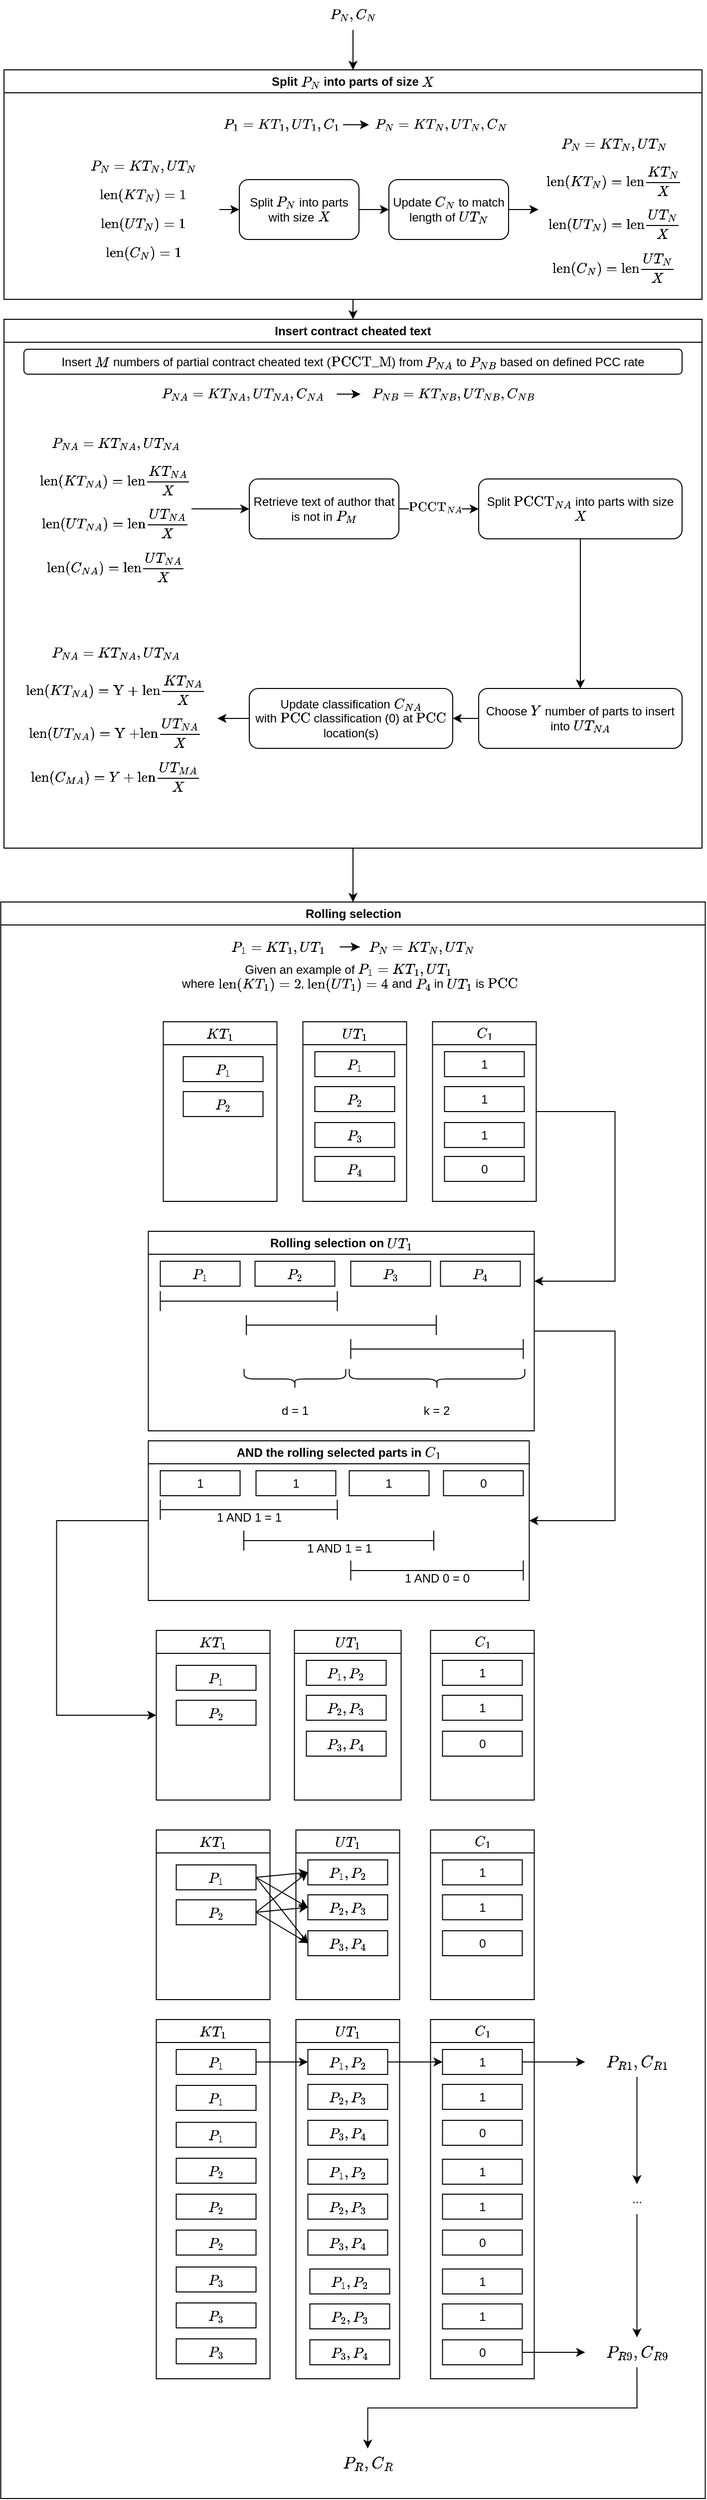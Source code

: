 <mxfile version="24.2.1" type="github">
  <diagram id="C5RBs43oDa-KdzZeNtuy" name="Page-1">
    <mxGraphModel dx="1434" dy="782" grid="1" gridSize="10" guides="1" tooltips="1" connect="1" arrows="1" fold="1" page="1" pageScale="1" pageWidth="827" pageHeight="1169" math="1" shadow="0">
      <root>
        <mxCell id="WIyWlLk6GJQsqaUBKTNV-0" />
        <mxCell id="WIyWlLk6GJQsqaUBKTNV-1" parent="WIyWlLk6GJQsqaUBKTNV-0" />
        <mxCell id="6mV9TBzsEhCEu78aH1kM-79" style="edgeStyle=orthogonalEdgeStyle;rounded=0;orthogonalLoop=1;jettySize=auto;html=1;exitX=0.5;exitY=1;exitDx=0;exitDy=0;entryX=0.5;entryY=0;entryDx=0;entryDy=0;" edge="1" parent="WIyWlLk6GJQsqaUBKTNV-1" source="6mV9TBzsEhCEu78aH1kM-0" target="6mV9TBzsEhCEu78aH1kM-36">
          <mxGeometry relative="1" as="geometry" />
        </mxCell>
        <mxCell id="6mV9TBzsEhCEu78aH1kM-0" value="Split `P_N` into parts of size `X`" style="swimlane;whiteSpace=wrap;html=1;" vertex="1" parent="WIyWlLk6GJQsqaUBKTNV-1">
          <mxGeometry x="64" y="120" width="700" height="230" as="geometry">
            <mxRectangle x="64" y="120" width="130" height="30" as="alternateBounds" />
          </mxGeometry>
        </mxCell>
        <mxCell id="6mV9TBzsEhCEu78aH1kM-71" style="edgeStyle=orthogonalEdgeStyle;rounded=0;orthogonalLoop=1;jettySize=auto;html=1;entryX=0;entryY=0.5;entryDx=0;entryDy=0;" edge="1" parent="6mV9TBzsEhCEu78aH1kM-0" source="6mV9TBzsEhCEu78aH1kM-8" target="6mV9TBzsEhCEu78aH1kM-69">
          <mxGeometry relative="1" as="geometry" />
        </mxCell>
        <mxCell id="6mV9TBzsEhCEu78aH1kM-8" value="&lt;div&gt;Split `P_N` into parts&lt;/div&gt;&lt;div&gt;with size `X`&lt;br&gt;&lt;/div&gt;" style="rounded=1;whiteSpace=wrap;html=1;" vertex="1" parent="6mV9TBzsEhCEu78aH1kM-0">
          <mxGeometry x="236" y="110" width="120" height="60" as="geometry" />
        </mxCell>
        <mxCell id="6mV9TBzsEhCEu78aH1kM-10" value="&lt;div&gt;`P_N = KT_N, UT_N`&lt;/div&gt;&lt;div&gt;&lt;br&gt;&lt;/div&gt;&lt;div&gt;`&quot;len&quot;(KT_N) = &quot;len&quot;(KT_N)/X`&lt;/div&gt;&lt;div&gt;&lt;br&gt;&lt;/div&gt;&lt;div&gt;`&quot;len&quot;(UT_N) = &quot;len&quot;(UT_N)/X`&lt;/div&gt;&lt;div&gt;&lt;br&gt;&lt;/div&gt;&lt;div&gt;`&quot;len&quot;(C_N) = &quot;len&quot;(UT_N)/X`&lt;/div&gt;" style="text;html=1;align=center;verticalAlign=middle;whiteSpace=wrap;rounded=0;" vertex="1" parent="6mV9TBzsEhCEu78aH1kM-0">
          <mxGeometry x="536" y="57.5" width="152" height="165" as="geometry" />
        </mxCell>
        <mxCell id="6mV9TBzsEhCEu78aH1kM-18" style="edgeStyle=orthogonalEdgeStyle;rounded=0;orthogonalLoop=1;jettySize=auto;html=1;entryX=0;entryY=0.5;entryDx=0;entryDy=0;" edge="1" parent="6mV9TBzsEhCEu78aH1kM-0" source="6mV9TBzsEhCEu78aH1kM-14" target="6mV9TBzsEhCEu78aH1kM-8">
          <mxGeometry relative="1" as="geometry" />
        </mxCell>
        <mxCell id="6mV9TBzsEhCEu78aH1kM-14" value="&lt;div&gt;`P_N = KT_N, UT_N`&lt;/div&gt;&lt;div&gt;&lt;br&gt;&lt;/div&gt;&lt;div&gt;`&quot;len&quot;(KT_N) = 1`&lt;/div&gt;&lt;div&gt;&lt;br&gt;&lt;/div&gt;&lt;div&gt;`&quot;len&quot;(UT_N) = 1`&lt;/div&gt;&lt;div&gt;&lt;br&gt;&lt;/div&gt;&lt;div&gt;`&quot;len&quot;(C_N) = 1`&lt;/div&gt;" style="text;html=1;align=center;verticalAlign=middle;whiteSpace=wrap;rounded=0;" vertex="1" parent="6mV9TBzsEhCEu78aH1kM-0">
          <mxGeometry x="64" y="95" width="152" height="90" as="geometry" />
        </mxCell>
        <mxCell id="6mV9TBzsEhCEu78aH1kM-16" value="" style="group" vertex="1" connectable="0" parent="6mV9TBzsEhCEu78aH1kM-0">
          <mxGeometry x="216" y="40" width="284" height="30" as="geometry" />
        </mxCell>
        <mxCell id="6mV9TBzsEhCEu78aH1kM-3" value="`P_N = KT_N, UT_N, C_N`" style="text;html=1;align=center;verticalAlign=middle;whiteSpace=wrap;rounded=0;" vertex="1" parent="6mV9TBzsEhCEu78aH1kM-16">
          <mxGeometry x="150" width="144" height="30" as="geometry" />
        </mxCell>
        <mxCell id="6mV9TBzsEhCEu78aH1kM-4" value="`P_1 = KT_1, UT_1, C_1`" style="text;html=1;align=center;verticalAlign=middle;whiteSpace=wrap;rounded=0;" vertex="1" parent="6mV9TBzsEhCEu78aH1kM-16">
          <mxGeometry width="124" height="30" as="geometry" />
        </mxCell>
        <mxCell id="6mV9TBzsEhCEu78aH1kM-5" style="edgeStyle=orthogonalEdgeStyle;rounded=0;orthogonalLoop=1;jettySize=auto;html=1;" edge="1" parent="6mV9TBzsEhCEu78aH1kM-16" source="6mV9TBzsEhCEu78aH1kM-4" target="6mV9TBzsEhCEu78aH1kM-3">
          <mxGeometry relative="1" as="geometry" />
        </mxCell>
        <mxCell id="6mV9TBzsEhCEu78aH1kM-73" style="edgeStyle=orthogonalEdgeStyle;rounded=0;orthogonalLoop=1;jettySize=auto;html=1;" edge="1" parent="6mV9TBzsEhCEu78aH1kM-0" source="6mV9TBzsEhCEu78aH1kM-69" target="6mV9TBzsEhCEu78aH1kM-10">
          <mxGeometry relative="1" as="geometry" />
        </mxCell>
        <mxCell id="6mV9TBzsEhCEu78aH1kM-69" value="Update `C_N` to match length of `UT_N`" style="rounded=1;whiteSpace=wrap;html=1;" vertex="1" parent="6mV9TBzsEhCEu78aH1kM-0">
          <mxGeometry x="386" y="110" width="120" height="60" as="geometry" />
        </mxCell>
        <mxCell id="6mV9TBzsEhCEu78aH1kM-2" style="edgeStyle=orthogonalEdgeStyle;rounded=0;orthogonalLoop=1;jettySize=auto;html=1;" edge="1" parent="WIyWlLk6GJQsqaUBKTNV-1" source="6mV9TBzsEhCEu78aH1kM-1" target="6mV9TBzsEhCEu78aH1kM-0">
          <mxGeometry relative="1" as="geometry" />
        </mxCell>
        <mxCell id="6mV9TBzsEhCEu78aH1kM-1" value="`P_N, C_N`" style="text;html=1;align=center;verticalAlign=middle;whiteSpace=wrap;rounded=0;" vertex="1" parent="WIyWlLk6GJQsqaUBKTNV-1">
          <mxGeometry x="384" y="50" width="60" height="30" as="geometry" />
        </mxCell>
        <mxCell id="6mV9TBzsEhCEu78aH1kM-19" value="Rolling selection" style="swimlane;whiteSpace=wrap;html=1;" vertex="1" parent="WIyWlLk6GJQsqaUBKTNV-1">
          <mxGeometry x="60.75" y="954" width="706.5" height="1600" as="geometry">
            <mxRectangle x="64" y="120" width="130" height="30" as="alternateBounds" />
          </mxGeometry>
        </mxCell>
        <mxCell id="6mV9TBzsEhCEu78aH1kM-25" value="" style="group" vertex="1" connectable="0" parent="6mV9TBzsEhCEu78aH1kM-19">
          <mxGeometry x="216" y="30" width="268" height="30" as="geometry" />
        </mxCell>
        <mxCell id="6mV9TBzsEhCEu78aH1kM-26" value="`P_N = KT_N, UT_N`" style="text;html=1;align=center;verticalAlign=middle;whiteSpace=wrap;rounded=0;" vertex="1" parent="6mV9TBzsEhCEu78aH1kM-25">
          <mxGeometry x="144" width="124" height="30" as="geometry" />
        </mxCell>
        <mxCell id="6mV9TBzsEhCEu78aH1kM-27" value="`P_1 = KT_1, UT_1`" style="text;html=1;align=center;verticalAlign=middle;whiteSpace=wrap;rounded=0;" vertex="1" parent="6mV9TBzsEhCEu78aH1kM-25">
          <mxGeometry width="124" height="30" as="geometry" />
        </mxCell>
        <mxCell id="6mV9TBzsEhCEu78aH1kM-28" style="edgeStyle=orthogonalEdgeStyle;rounded=0;orthogonalLoop=1;jettySize=auto;html=1;" edge="1" parent="6mV9TBzsEhCEu78aH1kM-25" source="6mV9TBzsEhCEu78aH1kM-27" target="6mV9TBzsEhCEu78aH1kM-26">
          <mxGeometry relative="1" as="geometry" />
        </mxCell>
        <mxCell id="6mV9TBzsEhCEu78aH1kM-34" value="`KT_1`" style="swimlane;whiteSpace=wrap;html=1;" vertex="1" parent="6mV9TBzsEhCEu78aH1kM-19">
          <mxGeometry x="163" y="120" width="114" height="180" as="geometry" />
        </mxCell>
        <mxCell id="6mV9TBzsEhCEu78aH1kM-80" value="`P_1`" style="rounded=0;whiteSpace=wrap;html=1;" vertex="1" parent="6mV9TBzsEhCEu78aH1kM-34">
          <mxGeometry x="20" y="35" width="80" height="25" as="geometry" />
        </mxCell>
        <mxCell id="6mV9TBzsEhCEu78aH1kM-83" value="`P_2`" style="rounded=0;whiteSpace=wrap;html=1;" vertex="1" parent="6mV9TBzsEhCEu78aH1kM-34">
          <mxGeometry x="20" y="70" width="80" height="25" as="geometry" />
        </mxCell>
        <mxCell id="6mV9TBzsEhCEu78aH1kM-35" value="`UT_1`" style="swimlane;whiteSpace=wrap;html=1;" vertex="1" parent="6mV9TBzsEhCEu78aH1kM-19">
          <mxGeometry x="303" y="120" width="104" height="180" as="geometry" />
        </mxCell>
        <mxCell id="6mV9TBzsEhCEu78aH1kM-86" value="`P_1`" style="rounded=0;whiteSpace=wrap;html=1;" vertex="1" parent="6mV9TBzsEhCEu78aH1kM-35">
          <mxGeometry x="12" y="30" width="80" height="25" as="geometry" />
        </mxCell>
        <mxCell id="6mV9TBzsEhCEu78aH1kM-87" value="`P_2`" style="rounded=0;whiteSpace=wrap;html=1;" vertex="1" parent="6mV9TBzsEhCEu78aH1kM-35">
          <mxGeometry x="12" y="65" width="80" height="25" as="geometry" />
        </mxCell>
        <mxCell id="6mV9TBzsEhCEu78aH1kM-88" value="`P_3`" style="rounded=0;whiteSpace=wrap;html=1;" vertex="1" parent="6mV9TBzsEhCEu78aH1kM-35">
          <mxGeometry x="12" y="101" width="80" height="25" as="geometry" />
        </mxCell>
        <mxCell id="6mV9TBzsEhCEu78aH1kM-89" value="`P_4`" style="rounded=0;whiteSpace=wrap;html=1;" vertex="1" parent="6mV9TBzsEhCEu78aH1kM-35">
          <mxGeometry x="12" y="135" width="80" height="25" as="geometry" />
        </mxCell>
        <mxCell id="6mV9TBzsEhCEu78aH1kM-90" value="`KT_1`" style="swimlane;whiteSpace=wrap;html=1;" vertex="1" parent="6mV9TBzsEhCEu78aH1kM-19">
          <mxGeometry x="156" y="930" width="114" height="170" as="geometry" />
        </mxCell>
        <mxCell id="6mV9TBzsEhCEu78aH1kM-91" value="`P_1`" style="rounded=0;whiteSpace=wrap;html=1;" vertex="1" parent="6mV9TBzsEhCEu78aH1kM-90">
          <mxGeometry x="20" y="35" width="80" height="25" as="geometry" />
        </mxCell>
        <mxCell id="6mV9TBzsEhCEu78aH1kM-92" value="&lt;div&gt;`P_2`&lt;/div&gt;" style="rounded=0;whiteSpace=wrap;html=1;" vertex="1" parent="6mV9TBzsEhCEu78aH1kM-90">
          <mxGeometry x="20" y="70" width="80" height="25" as="geometry" />
        </mxCell>
        <mxCell id="6mV9TBzsEhCEu78aH1kM-94" value="`UT_1`" style="swimlane;whiteSpace=wrap;html=1;" vertex="1" parent="6mV9TBzsEhCEu78aH1kM-19">
          <mxGeometry x="296" y="930" width="104" height="170" as="geometry" />
        </mxCell>
        <mxCell id="6mV9TBzsEhCEu78aH1kM-95" value="`P_1, P_2`" style="rounded=0;whiteSpace=wrap;html=1;" vertex="1" parent="6mV9TBzsEhCEu78aH1kM-94">
          <mxGeometry x="12" y="30" width="80" height="25" as="geometry" />
        </mxCell>
        <mxCell id="6mV9TBzsEhCEu78aH1kM-96" value="`P_2, P_3`" style="rounded=0;whiteSpace=wrap;html=1;" vertex="1" parent="6mV9TBzsEhCEu78aH1kM-94">
          <mxGeometry x="12" y="65" width="80" height="25" as="geometry" />
        </mxCell>
        <mxCell id="6mV9TBzsEhCEu78aH1kM-97" value="`P_3, P_4`" style="rounded=0;whiteSpace=wrap;html=1;" vertex="1" parent="6mV9TBzsEhCEu78aH1kM-94">
          <mxGeometry x="12" y="101" width="80" height="25" as="geometry" />
        </mxCell>
        <mxCell id="6mV9TBzsEhCEu78aH1kM-113" value="" style="endArrow=classic;html=1;rounded=0;exitX=1;exitY=0.5;exitDx=0;exitDy=0;entryX=0;entryY=0.5;entryDx=0;entryDy=0;" edge="1" parent="6mV9TBzsEhCEu78aH1kM-19" source="6mV9TBzsEhCEu78aH1kM-91" target="6mV9TBzsEhCEu78aH1kM-95">
          <mxGeometry width="50" height="50" relative="1" as="geometry">
            <mxPoint x="526" y="930" as="sourcePoint" />
            <mxPoint x="576" y="880" as="targetPoint" />
          </mxGeometry>
        </mxCell>
        <mxCell id="6mV9TBzsEhCEu78aH1kM-114" value="" style="endArrow=classic;html=1;rounded=0;exitX=1;exitY=0.5;exitDx=0;exitDy=0;entryX=0;entryY=0.5;entryDx=0;entryDy=0;" edge="1" parent="6mV9TBzsEhCEu78aH1kM-19" source="6mV9TBzsEhCEu78aH1kM-91" target="6mV9TBzsEhCEu78aH1kM-96">
          <mxGeometry width="50" height="50" relative="1" as="geometry">
            <mxPoint x="606" y="748" as="sourcePoint" />
            <mxPoint x="658" y="743" as="targetPoint" />
          </mxGeometry>
        </mxCell>
        <mxCell id="6mV9TBzsEhCEu78aH1kM-115" value="" style="endArrow=classic;html=1;rounded=0;exitX=1;exitY=0.5;exitDx=0;exitDy=0;entryX=0;entryY=0.5;entryDx=0;entryDy=0;" edge="1" parent="6mV9TBzsEhCEu78aH1kM-19" source="6mV9TBzsEhCEu78aH1kM-91" target="6mV9TBzsEhCEu78aH1kM-97">
          <mxGeometry width="50" height="50" relative="1" as="geometry">
            <mxPoint x="606" y="748" as="sourcePoint" />
            <mxPoint x="658" y="778" as="targetPoint" />
          </mxGeometry>
        </mxCell>
        <mxCell id="6mV9TBzsEhCEu78aH1kM-117" value="" style="endArrow=classic;html=1;rounded=0;exitX=1;exitY=0.5;exitDx=0;exitDy=0;entryX=0;entryY=0.5;entryDx=0;entryDy=0;" edge="1" parent="6mV9TBzsEhCEu78aH1kM-19" source="6mV9TBzsEhCEu78aH1kM-92" target="6mV9TBzsEhCEu78aH1kM-95">
          <mxGeometry width="50" height="50" relative="1" as="geometry">
            <mxPoint x="606" y="748" as="sourcePoint" />
            <mxPoint x="658" y="848" as="targetPoint" />
          </mxGeometry>
        </mxCell>
        <mxCell id="6mV9TBzsEhCEu78aH1kM-118" value="" style="endArrow=classic;html=1;rounded=0;exitX=1;exitY=0.5;exitDx=0;exitDy=0;entryX=0;entryY=0.5;entryDx=0;entryDy=0;" edge="1" parent="6mV9TBzsEhCEu78aH1kM-19" source="6mV9TBzsEhCEu78aH1kM-92" target="6mV9TBzsEhCEu78aH1kM-96">
          <mxGeometry width="50" height="50" relative="1" as="geometry">
            <mxPoint x="606" y="783" as="sourcePoint" />
            <mxPoint x="658" y="743" as="targetPoint" />
          </mxGeometry>
        </mxCell>
        <mxCell id="6mV9TBzsEhCEu78aH1kM-119" value="" style="endArrow=classic;html=1;rounded=0;exitX=1;exitY=0.5;exitDx=0;exitDy=0;entryX=0;entryY=0.5;entryDx=0;entryDy=0;" edge="1" parent="6mV9TBzsEhCEu78aH1kM-19" source="6mV9TBzsEhCEu78aH1kM-92" target="6mV9TBzsEhCEu78aH1kM-97">
          <mxGeometry width="50" height="50" relative="1" as="geometry">
            <mxPoint x="606" y="783" as="sourcePoint" />
            <mxPoint x="658" y="778" as="targetPoint" />
          </mxGeometry>
        </mxCell>
        <mxCell id="6mV9TBzsEhCEu78aH1kM-244" style="edgeStyle=orthogonalEdgeStyle;rounded=0;orthogonalLoop=1;jettySize=auto;html=1;exitX=1;exitY=0.5;exitDx=0;exitDy=0;entryX=1;entryY=0.25;entryDx=0;entryDy=0;" edge="1" parent="6mV9TBzsEhCEu78aH1kM-19" source="6mV9TBzsEhCEu78aH1kM-125" target="6mV9TBzsEhCEu78aH1kM-183">
          <mxGeometry relative="1" as="geometry">
            <Array as="points">
              <mxPoint x="616" y="210" />
              <mxPoint x="616" y="380" />
            </Array>
          </mxGeometry>
        </mxCell>
        <mxCell id="6mV9TBzsEhCEu78aH1kM-125" value="`C_1`" style="swimlane;whiteSpace=wrap;html=1;" vertex="1" parent="6mV9TBzsEhCEu78aH1kM-19">
          <mxGeometry x="433" y="120" width="104" height="180" as="geometry" />
        </mxCell>
        <mxCell id="6mV9TBzsEhCEu78aH1kM-126" value="1" style="rounded=0;whiteSpace=wrap;html=1;" vertex="1" parent="6mV9TBzsEhCEu78aH1kM-125">
          <mxGeometry x="12" y="30" width="80" height="25" as="geometry" />
        </mxCell>
        <mxCell id="6mV9TBzsEhCEu78aH1kM-127" value="1" style="rounded=0;whiteSpace=wrap;html=1;" vertex="1" parent="6mV9TBzsEhCEu78aH1kM-125">
          <mxGeometry x="12" y="65" width="80" height="25" as="geometry" />
        </mxCell>
        <mxCell id="6mV9TBzsEhCEu78aH1kM-128" value="1" style="rounded=0;whiteSpace=wrap;html=1;" vertex="1" parent="6mV9TBzsEhCEu78aH1kM-125">
          <mxGeometry x="12" y="101" width="80" height="25" as="geometry" />
        </mxCell>
        <mxCell id="6mV9TBzsEhCEu78aH1kM-129" value="0" style="rounded=0;whiteSpace=wrap;html=1;" vertex="1" parent="6mV9TBzsEhCEu78aH1kM-125">
          <mxGeometry x="12" y="135" width="80" height="25" as="geometry" />
        </mxCell>
        <mxCell id="6mV9TBzsEhCEu78aH1kM-131" value="`C_1`" style="swimlane;whiteSpace=wrap;html=1;" vertex="1" parent="6mV9TBzsEhCEu78aH1kM-19">
          <mxGeometry x="431" y="930" width="104" height="170" as="geometry" />
        </mxCell>
        <mxCell id="6mV9TBzsEhCEu78aH1kM-132" value="1" style="rounded=0;whiteSpace=wrap;html=1;" vertex="1" parent="6mV9TBzsEhCEu78aH1kM-131">
          <mxGeometry x="12" y="30" width="80" height="25" as="geometry" />
        </mxCell>
        <mxCell id="6mV9TBzsEhCEu78aH1kM-133" value="1" style="rounded=0;whiteSpace=wrap;html=1;" vertex="1" parent="6mV9TBzsEhCEu78aH1kM-131">
          <mxGeometry x="12" y="65" width="80" height="25" as="geometry" />
        </mxCell>
        <mxCell id="6mV9TBzsEhCEu78aH1kM-134" value="0" style="rounded=0;whiteSpace=wrap;html=1;" vertex="1" parent="6mV9TBzsEhCEu78aH1kM-131">
          <mxGeometry x="12" y="101" width="80" height="25" as="geometry" />
        </mxCell>
        <mxCell id="6mV9TBzsEhCEu78aH1kM-136" value="&lt;div&gt;Given an example of `P_1 = KT_1, UT_1`&amp;nbsp;&lt;/div&gt;&lt;div&gt;where `&quot;len&quot;(KT_1) = 2`, `&quot;len&quot;(UT_1) = 4` and `P_4` in `UT_1` is `&quot;PCC&quot;`&lt;/div&gt;" style="text;html=1;align=center;verticalAlign=middle;whiteSpace=wrap;rounded=0;" vertex="1" parent="6mV9TBzsEhCEu78aH1kM-19">
          <mxGeometry y="60" width="700" height="30" as="geometry" />
        </mxCell>
        <mxCell id="6mV9TBzsEhCEu78aH1kM-234" style="edgeStyle=orthogonalEdgeStyle;rounded=0;orthogonalLoop=1;jettySize=auto;html=1;entryX=1;entryY=0.5;entryDx=0;entryDy=0;" edge="1" parent="6mV9TBzsEhCEu78aH1kM-19" source="6mV9TBzsEhCEu78aH1kM-183" target="6mV9TBzsEhCEu78aH1kM-225">
          <mxGeometry relative="1" as="geometry">
            <Array as="points">
              <mxPoint x="616" y="430" />
              <mxPoint x="616" y="620" />
            </Array>
          </mxGeometry>
        </mxCell>
        <mxCell id="6mV9TBzsEhCEu78aH1kM-183" value="Rolling selection on `UT_1`" style="swimlane;whiteSpace=wrap;html=1;" vertex="1" parent="6mV9TBzsEhCEu78aH1kM-19">
          <mxGeometry x="148" y="330" width="387" height="200" as="geometry" />
        </mxCell>
        <mxCell id="6mV9TBzsEhCEu78aH1kM-184" value="`P_1`" style="rounded=0;whiteSpace=wrap;html=1;" vertex="1" parent="6mV9TBzsEhCEu78aH1kM-183">
          <mxGeometry x="12" y="30" width="80" height="25" as="geometry" />
        </mxCell>
        <mxCell id="6mV9TBzsEhCEu78aH1kM-185" value="`P_2`" style="rounded=0;whiteSpace=wrap;html=1;" vertex="1" parent="6mV9TBzsEhCEu78aH1kM-183">
          <mxGeometry x="107" y="30" width="80" height="25" as="geometry" />
        </mxCell>
        <mxCell id="6mV9TBzsEhCEu78aH1kM-186" value="`P_3`" style="rounded=0;whiteSpace=wrap;html=1;" vertex="1" parent="6mV9TBzsEhCEu78aH1kM-183">
          <mxGeometry x="203" y="30" width="80" height="25" as="geometry" />
        </mxCell>
        <mxCell id="6mV9TBzsEhCEu78aH1kM-187" value="`P_4`" style="rounded=0;whiteSpace=wrap;html=1;" vertex="1" parent="6mV9TBzsEhCEu78aH1kM-183">
          <mxGeometry x="293" y="30" width="80" height="25" as="geometry" />
        </mxCell>
        <mxCell id="6mV9TBzsEhCEu78aH1kM-194" value="" style="shape=crossbar;whiteSpace=wrap;html=1;rounded=1;" vertex="1" parent="6mV9TBzsEhCEu78aH1kM-183">
          <mxGeometry x="12" y="60" width="177.5" height="20" as="geometry" />
        </mxCell>
        <mxCell id="6mV9TBzsEhCEu78aH1kM-201" value="" style="shape=crossbar;whiteSpace=wrap;html=1;rounded=1;" vertex="1" parent="6mV9TBzsEhCEu78aH1kM-183">
          <mxGeometry x="98.25" y="84" width="190.5" height="20" as="geometry" />
        </mxCell>
        <mxCell id="6mV9TBzsEhCEu78aH1kM-202" value="" style="shape=crossbar;whiteSpace=wrap;html=1;rounded=1;" vertex="1" parent="6mV9TBzsEhCEu78aH1kM-183">
          <mxGeometry x="203" y="108" width="173" height="20" as="geometry" />
        </mxCell>
        <mxCell id="6mV9TBzsEhCEu78aH1kM-204" value="" style="shape=curlyBracket;whiteSpace=wrap;html=1;rounded=1;labelPosition=left;verticalLabelPosition=middle;align=right;verticalAlign=middle;rotation=-90;" vertex="1" parent="6mV9TBzsEhCEu78aH1kM-183">
          <mxGeometry x="279.5" y="60" width="20" height="176" as="geometry" />
        </mxCell>
        <mxCell id="6mV9TBzsEhCEu78aH1kM-205" value="" style="shape=curlyBracket;whiteSpace=wrap;html=1;rounded=1;labelPosition=left;verticalLabelPosition=middle;align=right;verticalAlign=middle;rotation=-90;" vertex="1" parent="6mV9TBzsEhCEu78aH1kM-183">
          <mxGeometry x="137" y="97" width="20" height="102" as="geometry" />
        </mxCell>
        <mxCell id="6mV9TBzsEhCEu78aH1kM-206" value="k = 2" style="text;html=1;align=center;verticalAlign=middle;whiteSpace=wrap;rounded=0;" vertex="1" parent="6mV9TBzsEhCEu78aH1kM-183">
          <mxGeometry x="259.5" y="165" width="60" height="30" as="geometry" />
        </mxCell>
        <mxCell id="6mV9TBzsEhCEu78aH1kM-207" value="d = 1" style="text;html=1;align=center;verticalAlign=middle;whiteSpace=wrap;rounded=0;" vertex="1" parent="6mV9TBzsEhCEu78aH1kM-183">
          <mxGeometry x="117" y="165" width="60" height="30" as="geometry" />
        </mxCell>
        <mxCell id="6mV9TBzsEhCEu78aH1kM-212" value="`KT_1`" style="swimlane;whiteSpace=wrap;html=1;" vertex="1" parent="6mV9TBzsEhCEu78aH1kM-19">
          <mxGeometry x="156" y="730" width="114" height="170" as="geometry" />
        </mxCell>
        <mxCell id="6mV9TBzsEhCEu78aH1kM-213" value="`P_1`" style="rounded=0;whiteSpace=wrap;html=1;" vertex="1" parent="6mV9TBzsEhCEu78aH1kM-212">
          <mxGeometry x="20" y="35" width="80" height="25" as="geometry" />
        </mxCell>
        <mxCell id="6mV9TBzsEhCEu78aH1kM-214" value="&lt;div&gt;`P_2`&lt;/div&gt;" style="rounded=0;whiteSpace=wrap;html=1;" vertex="1" parent="6mV9TBzsEhCEu78aH1kM-212">
          <mxGeometry x="20" y="70" width="80" height="25" as="geometry" />
        </mxCell>
        <mxCell id="6mV9TBzsEhCEu78aH1kM-215" value="`UT_1`" style="swimlane;whiteSpace=wrap;html=1;" vertex="1" parent="6mV9TBzsEhCEu78aH1kM-19">
          <mxGeometry x="294.5" y="730" width="107" height="170" as="geometry" />
        </mxCell>
        <mxCell id="6mV9TBzsEhCEu78aH1kM-216" value="`P_1, P_2`" style="rounded=0;whiteSpace=wrap;html=1;" vertex="1" parent="6mV9TBzsEhCEu78aH1kM-215">
          <mxGeometry x="12" y="30" width="80" height="25" as="geometry" />
        </mxCell>
        <mxCell id="6mV9TBzsEhCEu78aH1kM-217" value="`P_2, P_3`" style="rounded=0;whiteSpace=wrap;html=1;" vertex="1" parent="6mV9TBzsEhCEu78aH1kM-215">
          <mxGeometry x="12" y="65" width="80" height="25" as="geometry" />
        </mxCell>
        <mxCell id="6mV9TBzsEhCEu78aH1kM-218" value="`P_3, P_4`" style="rounded=0;whiteSpace=wrap;html=1;" vertex="1" parent="6mV9TBzsEhCEu78aH1kM-215">
          <mxGeometry x="12" y="101" width="80" height="25" as="geometry" />
        </mxCell>
        <mxCell id="6mV9TBzsEhCEu78aH1kM-245" style="edgeStyle=orthogonalEdgeStyle;rounded=0;orthogonalLoop=1;jettySize=auto;html=1;exitX=0;exitY=0.5;exitDx=0;exitDy=0;entryX=0;entryY=0.5;entryDx=0;entryDy=0;" edge="1" parent="6mV9TBzsEhCEu78aH1kM-19" source="6mV9TBzsEhCEu78aH1kM-225" target="6mV9TBzsEhCEu78aH1kM-212">
          <mxGeometry relative="1" as="geometry">
            <Array as="points">
              <mxPoint x="56" y="620" />
              <mxPoint x="56" y="815" />
            </Array>
          </mxGeometry>
        </mxCell>
        <mxCell id="6mV9TBzsEhCEu78aH1kM-225" value="AND the rolling selected parts in `C_1`" style="swimlane;whiteSpace=wrap;html=1;" vertex="1" parent="6mV9TBzsEhCEu78aH1kM-19">
          <mxGeometry x="148" y="540" width="382" height="160" as="geometry" />
        </mxCell>
        <mxCell id="6mV9TBzsEhCEu78aH1kM-226" value="1" style="rounded=0;whiteSpace=wrap;html=1;" vertex="1" parent="6mV9TBzsEhCEu78aH1kM-225">
          <mxGeometry x="12" y="30" width="80" height="25" as="geometry" />
        </mxCell>
        <mxCell id="6mV9TBzsEhCEu78aH1kM-227" value="1" style="rounded=0;whiteSpace=wrap;html=1;" vertex="1" parent="6mV9TBzsEhCEu78aH1kM-225">
          <mxGeometry x="108" y="30" width="80" height="25" as="geometry" />
        </mxCell>
        <mxCell id="6mV9TBzsEhCEu78aH1kM-228" value="1" style="rounded=0;whiteSpace=wrap;html=1;" vertex="1" parent="6mV9TBzsEhCEu78aH1kM-225">
          <mxGeometry x="201.5" y="30" width="80" height="25" as="geometry" />
        </mxCell>
        <mxCell id="6mV9TBzsEhCEu78aH1kM-229" value="0" style="rounded=0;whiteSpace=wrap;html=1;" vertex="1" parent="6mV9TBzsEhCEu78aH1kM-225">
          <mxGeometry x="296" y="30" width="80" height="25" as="geometry" />
        </mxCell>
        <mxCell id="6mV9TBzsEhCEu78aH1kM-230" value="&lt;br&gt;&lt;div&gt;1 AND 1 = 1&lt;/div&gt;" style="shape=crossbar;whiteSpace=wrap;html=1;rounded=1;" vertex="1" parent="6mV9TBzsEhCEu78aH1kM-225">
          <mxGeometry x="12" y="59" width="177.5" height="20" as="geometry" />
        </mxCell>
        <mxCell id="6mV9TBzsEhCEu78aH1kM-231" value="&lt;div&gt;&lt;br&gt;&lt;/div&gt;&lt;div&gt;1 AND 1 = 1&lt;br&gt;&lt;/div&gt;" style="shape=crossbar;whiteSpace=wrap;html=1;rounded=1;" vertex="1" parent="6mV9TBzsEhCEu78aH1kM-225">
          <mxGeometry x="95.75" y="90" width="190.5" height="20" as="geometry" />
        </mxCell>
        <mxCell id="6mV9TBzsEhCEu78aH1kM-232" value="&lt;div&gt;&lt;br&gt;&lt;/div&gt;&lt;div&gt;1 AND 0 = 0&lt;br&gt;&lt;/div&gt;" style="shape=crossbar;whiteSpace=wrap;html=1;rounded=1;" vertex="1" parent="6mV9TBzsEhCEu78aH1kM-225">
          <mxGeometry x="203" y="120" width="173" height="20" as="geometry" />
        </mxCell>
        <mxCell id="6mV9TBzsEhCEu78aH1kM-246" value="`C_1`" style="swimlane;whiteSpace=wrap;html=1;" vertex="1" parent="6mV9TBzsEhCEu78aH1kM-19">
          <mxGeometry x="431" y="730" width="104" height="170" as="geometry" />
        </mxCell>
        <mxCell id="6mV9TBzsEhCEu78aH1kM-247" value="1" style="rounded=0;whiteSpace=wrap;html=1;" vertex="1" parent="6mV9TBzsEhCEu78aH1kM-246">
          <mxGeometry x="12" y="30" width="80" height="25" as="geometry" />
        </mxCell>
        <mxCell id="6mV9TBzsEhCEu78aH1kM-248" value="1" style="rounded=0;whiteSpace=wrap;html=1;" vertex="1" parent="6mV9TBzsEhCEu78aH1kM-246">
          <mxGeometry x="12" y="65" width="80" height="25" as="geometry" />
        </mxCell>
        <mxCell id="6mV9TBzsEhCEu78aH1kM-249" value="0" style="rounded=0;whiteSpace=wrap;html=1;" vertex="1" parent="6mV9TBzsEhCEu78aH1kM-246">
          <mxGeometry x="12" y="101" width="80" height="25" as="geometry" />
        </mxCell>
        <mxCell id="6mV9TBzsEhCEu78aH1kM-274" value="`KT_1`" style="swimlane;whiteSpace=wrap;html=1;" vertex="1" parent="6mV9TBzsEhCEu78aH1kM-19">
          <mxGeometry x="156" y="1120" width="114" height="360" as="geometry" />
        </mxCell>
        <mxCell id="6mV9TBzsEhCEu78aH1kM-275" value="`P_1`" style="rounded=0;whiteSpace=wrap;html=1;" vertex="1" parent="6mV9TBzsEhCEu78aH1kM-274">
          <mxGeometry x="20" y="30" width="80" height="25" as="geometry" />
        </mxCell>
        <mxCell id="6mV9TBzsEhCEu78aH1kM-276" value="&lt;div&gt;`P_1`&lt;/div&gt;" style="rounded=0;whiteSpace=wrap;html=1;" vertex="1" parent="6mV9TBzsEhCEu78aH1kM-274">
          <mxGeometry x="20" y="66" width="80" height="25" as="geometry" />
        </mxCell>
        <mxCell id="6mV9TBzsEhCEu78aH1kM-291" value="&lt;div&gt;`P_1`&lt;/div&gt;" style="rounded=0;whiteSpace=wrap;html=1;" vertex="1" parent="6mV9TBzsEhCEu78aH1kM-274">
          <mxGeometry x="20" y="103" width="80" height="25" as="geometry" />
        </mxCell>
        <mxCell id="6mV9TBzsEhCEu78aH1kM-297" value="`P_3`" style="rounded=0;whiteSpace=wrap;html=1;" vertex="1" parent="6mV9TBzsEhCEu78aH1kM-274">
          <mxGeometry x="20" y="248" width="80" height="25" as="geometry" />
        </mxCell>
        <mxCell id="6mV9TBzsEhCEu78aH1kM-298" value="&lt;div&gt;`P_3`&lt;/div&gt;" style="rounded=0;whiteSpace=wrap;html=1;" vertex="1" parent="6mV9TBzsEhCEu78aH1kM-274">
          <mxGeometry x="20" y="284" width="80" height="25" as="geometry" />
        </mxCell>
        <mxCell id="6mV9TBzsEhCEu78aH1kM-299" value="&lt;div&gt;`P_3`&lt;/div&gt;" style="rounded=0;whiteSpace=wrap;html=1;" vertex="1" parent="6mV9TBzsEhCEu78aH1kM-274">
          <mxGeometry x="20" y="320" width="80" height="25" as="geometry" />
        </mxCell>
        <mxCell id="6mV9TBzsEhCEu78aH1kM-294" value="`P_2`" style="rounded=0;whiteSpace=wrap;html=1;" vertex="1" parent="6mV9TBzsEhCEu78aH1kM-274">
          <mxGeometry x="20" y="139" width="80" height="25" as="geometry" />
        </mxCell>
        <mxCell id="6mV9TBzsEhCEu78aH1kM-295" value="&lt;div&gt;`P_2`&lt;/div&gt;" style="rounded=0;whiteSpace=wrap;html=1;" vertex="1" parent="6mV9TBzsEhCEu78aH1kM-274">
          <mxGeometry x="20" y="175" width="80" height="25" as="geometry" />
        </mxCell>
        <mxCell id="6mV9TBzsEhCEu78aH1kM-296" value="&lt;div&gt;`P_2`&lt;/div&gt;" style="rounded=0;whiteSpace=wrap;html=1;" vertex="1" parent="6mV9TBzsEhCEu78aH1kM-274">
          <mxGeometry x="20" y="211" width="80" height="25" as="geometry" />
        </mxCell>
        <mxCell id="6mV9TBzsEhCEu78aH1kM-277" value="`UT_1`" style="swimlane;whiteSpace=wrap;html=1;" vertex="1" parent="6mV9TBzsEhCEu78aH1kM-19">
          <mxGeometry x="296" y="1120" width="104" height="360" as="geometry" />
        </mxCell>
        <mxCell id="6mV9TBzsEhCEu78aH1kM-278" value="`P_1, P_2`" style="rounded=0;whiteSpace=wrap;html=1;" vertex="1" parent="6mV9TBzsEhCEu78aH1kM-277">
          <mxGeometry x="12" y="30" width="80" height="25" as="geometry" />
        </mxCell>
        <mxCell id="6mV9TBzsEhCEu78aH1kM-279" value="`P_2, P_3`" style="rounded=0;whiteSpace=wrap;html=1;" vertex="1" parent="6mV9TBzsEhCEu78aH1kM-277">
          <mxGeometry x="12" y="65" width="80" height="25" as="geometry" />
        </mxCell>
        <mxCell id="6mV9TBzsEhCEu78aH1kM-280" value="`P_3, P_4`" style="rounded=0;whiteSpace=wrap;html=1;" vertex="1" parent="6mV9TBzsEhCEu78aH1kM-277">
          <mxGeometry x="12" y="101" width="80" height="25" as="geometry" />
        </mxCell>
        <mxCell id="6mV9TBzsEhCEu78aH1kM-300" value="`P_1, P_2`" style="rounded=0;whiteSpace=wrap;html=1;" vertex="1" parent="6mV9TBzsEhCEu78aH1kM-277">
          <mxGeometry x="12" y="140" width="80" height="25" as="geometry" />
        </mxCell>
        <mxCell id="6mV9TBzsEhCEu78aH1kM-301" value="`P_2, P_3`" style="rounded=0;whiteSpace=wrap;html=1;" vertex="1" parent="6mV9TBzsEhCEu78aH1kM-277">
          <mxGeometry x="12" y="175" width="80" height="25" as="geometry" />
        </mxCell>
        <mxCell id="6mV9TBzsEhCEu78aH1kM-302" value="`P_3, P_4`" style="rounded=0;whiteSpace=wrap;html=1;" vertex="1" parent="6mV9TBzsEhCEu78aH1kM-277">
          <mxGeometry x="12" y="211" width="80" height="25" as="geometry" />
        </mxCell>
        <mxCell id="6mV9TBzsEhCEu78aH1kM-303" value="`P_1, P_2`" style="rounded=0;whiteSpace=wrap;html=1;" vertex="1" parent="6mV9TBzsEhCEu78aH1kM-277">
          <mxGeometry x="14" y="250" width="80" height="25" as="geometry" />
        </mxCell>
        <mxCell id="6mV9TBzsEhCEu78aH1kM-304" value="`P_2, P_3`" style="rounded=0;whiteSpace=wrap;html=1;" vertex="1" parent="6mV9TBzsEhCEu78aH1kM-277">
          <mxGeometry x="14" y="285" width="80" height="25" as="geometry" />
        </mxCell>
        <mxCell id="6mV9TBzsEhCEu78aH1kM-305" value="`P_3, P_4`" style="rounded=0;whiteSpace=wrap;html=1;" vertex="1" parent="6mV9TBzsEhCEu78aH1kM-277">
          <mxGeometry x="14" y="321" width="80" height="25" as="geometry" />
        </mxCell>
        <mxCell id="6mV9TBzsEhCEu78aH1kM-287" value="`C_1`" style="swimlane;whiteSpace=wrap;html=1;" vertex="1" parent="6mV9TBzsEhCEu78aH1kM-19">
          <mxGeometry x="431" y="1120" width="104" height="360" as="geometry" />
        </mxCell>
        <mxCell id="6mV9TBzsEhCEu78aH1kM-288" value="1" style="rounded=0;whiteSpace=wrap;html=1;" vertex="1" parent="6mV9TBzsEhCEu78aH1kM-287">
          <mxGeometry x="12" y="30" width="80" height="25" as="geometry" />
        </mxCell>
        <mxCell id="6mV9TBzsEhCEu78aH1kM-289" value="1" style="rounded=0;whiteSpace=wrap;html=1;" vertex="1" parent="6mV9TBzsEhCEu78aH1kM-287">
          <mxGeometry x="12" y="65" width="80" height="25" as="geometry" />
        </mxCell>
        <mxCell id="6mV9TBzsEhCEu78aH1kM-290" value="0" style="rounded=0;whiteSpace=wrap;html=1;" vertex="1" parent="6mV9TBzsEhCEu78aH1kM-287">
          <mxGeometry x="12" y="101" width="80" height="25" as="geometry" />
        </mxCell>
        <mxCell id="6mV9TBzsEhCEu78aH1kM-306" value="1" style="rounded=0;whiteSpace=wrap;html=1;" vertex="1" parent="6mV9TBzsEhCEu78aH1kM-287">
          <mxGeometry x="12" y="140" width="80" height="25" as="geometry" />
        </mxCell>
        <mxCell id="6mV9TBzsEhCEu78aH1kM-307" value="1" style="rounded=0;whiteSpace=wrap;html=1;" vertex="1" parent="6mV9TBzsEhCEu78aH1kM-287">
          <mxGeometry x="12" y="175" width="80" height="25" as="geometry" />
        </mxCell>
        <mxCell id="6mV9TBzsEhCEu78aH1kM-308" value="0" style="rounded=0;whiteSpace=wrap;html=1;" vertex="1" parent="6mV9TBzsEhCEu78aH1kM-287">
          <mxGeometry x="12" y="211" width="80" height="25" as="geometry" />
        </mxCell>
        <mxCell id="6mV9TBzsEhCEu78aH1kM-309" value="1" style="rounded=0;whiteSpace=wrap;html=1;" vertex="1" parent="6mV9TBzsEhCEu78aH1kM-287">
          <mxGeometry x="12" y="250" width="80" height="25" as="geometry" />
        </mxCell>
        <mxCell id="6mV9TBzsEhCEu78aH1kM-310" value="1" style="rounded=0;whiteSpace=wrap;html=1;" vertex="1" parent="6mV9TBzsEhCEu78aH1kM-287">
          <mxGeometry x="12" y="285" width="80" height="25" as="geometry" />
        </mxCell>
        <mxCell id="6mV9TBzsEhCEu78aH1kM-311" value="0" style="rounded=0;whiteSpace=wrap;html=1;" vertex="1" parent="6mV9TBzsEhCEu78aH1kM-287">
          <mxGeometry x="12" y="321" width="80" height="25" as="geometry" />
        </mxCell>
        <mxCell id="6mV9TBzsEhCEu78aH1kM-312" style="edgeStyle=orthogonalEdgeStyle;rounded=0;orthogonalLoop=1;jettySize=auto;html=1;exitX=1;exitY=0.5;exitDx=0;exitDy=0;entryX=0;entryY=0.5;entryDx=0;entryDy=0;" edge="1" parent="6mV9TBzsEhCEu78aH1kM-19" source="6mV9TBzsEhCEu78aH1kM-275" target="6mV9TBzsEhCEu78aH1kM-278">
          <mxGeometry relative="1" as="geometry" />
        </mxCell>
        <mxCell id="6mV9TBzsEhCEu78aH1kM-313" style="edgeStyle=orthogonalEdgeStyle;rounded=0;orthogonalLoop=1;jettySize=auto;html=1;exitX=1;exitY=0.5;exitDx=0;exitDy=0;entryX=0;entryY=0.5;entryDx=0;entryDy=0;" edge="1" parent="6mV9TBzsEhCEu78aH1kM-19" source="6mV9TBzsEhCEu78aH1kM-278" target="6mV9TBzsEhCEu78aH1kM-288">
          <mxGeometry relative="1" as="geometry" />
        </mxCell>
        <mxCell id="6mV9TBzsEhCEu78aH1kM-320" style="edgeStyle=orthogonalEdgeStyle;rounded=0;orthogonalLoop=1;jettySize=auto;html=1;exitX=0.5;exitY=1;exitDx=0;exitDy=0;entryX=0.5;entryY=0;entryDx=0;entryDy=0;" edge="1" parent="6mV9TBzsEhCEu78aH1kM-19" source="6mV9TBzsEhCEu78aH1kM-316" target="6mV9TBzsEhCEu78aH1kM-318">
          <mxGeometry relative="1" as="geometry" />
        </mxCell>
        <mxCell id="6mV9TBzsEhCEu78aH1kM-316" value="&lt;font style=&quot;font-size: 14px;&quot;&gt;`P_(R1), C_(R1)`&lt;/font&gt;" style="text;html=1;align=center;verticalAlign=middle;whiteSpace=wrap;rounded=0;" vertex="1" parent="6mV9TBzsEhCEu78aH1kM-19">
          <mxGeometry x="586" y="1147.5" width="104" height="30" as="geometry" />
        </mxCell>
        <mxCell id="6mV9TBzsEhCEu78aH1kM-317" style="edgeStyle=orthogonalEdgeStyle;rounded=0;orthogonalLoop=1;jettySize=auto;html=1;exitX=1;exitY=0.5;exitDx=0;exitDy=0;entryX=0;entryY=0.5;entryDx=0;entryDy=0;" edge="1" parent="6mV9TBzsEhCEu78aH1kM-19" source="6mV9TBzsEhCEu78aH1kM-288" target="6mV9TBzsEhCEu78aH1kM-316">
          <mxGeometry relative="1" as="geometry" />
        </mxCell>
        <mxCell id="6mV9TBzsEhCEu78aH1kM-321" style="edgeStyle=orthogonalEdgeStyle;rounded=0;orthogonalLoop=1;jettySize=auto;html=1;exitX=0.5;exitY=1;exitDx=0;exitDy=0;" edge="1" parent="6mV9TBzsEhCEu78aH1kM-19" source="6mV9TBzsEhCEu78aH1kM-318" target="6mV9TBzsEhCEu78aH1kM-319">
          <mxGeometry relative="1" as="geometry" />
        </mxCell>
        <mxCell id="6mV9TBzsEhCEu78aH1kM-318" value="..." style="text;html=1;align=center;verticalAlign=middle;whiteSpace=wrap;rounded=0;" vertex="1" parent="6mV9TBzsEhCEu78aH1kM-19">
          <mxGeometry x="586" y="1285" width="104" height="30" as="geometry" />
        </mxCell>
        <mxCell id="6mV9TBzsEhCEu78aH1kM-324" style="edgeStyle=orthogonalEdgeStyle;rounded=0;orthogonalLoop=1;jettySize=auto;html=1;exitX=0.5;exitY=1;exitDx=0;exitDy=0;entryX=0.5;entryY=0;entryDx=0;entryDy=0;" edge="1" parent="6mV9TBzsEhCEu78aH1kM-19" source="6mV9TBzsEhCEu78aH1kM-319" target="6mV9TBzsEhCEu78aH1kM-323">
          <mxGeometry relative="1" as="geometry" />
        </mxCell>
        <mxCell id="6mV9TBzsEhCEu78aH1kM-319" value="&lt;font style=&quot;font-size: 14px;&quot;&gt;`P_(R9), C_(R9)`&lt;/font&gt;" style="text;html=1;align=center;verticalAlign=middle;whiteSpace=wrap;rounded=0;" vertex="1" parent="6mV9TBzsEhCEu78aH1kM-19">
          <mxGeometry x="586" y="1438.5" width="104" height="30" as="geometry" />
        </mxCell>
        <mxCell id="6mV9TBzsEhCEu78aH1kM-322" style="edgeStyle=orthogonalEdgeStyle;rounded=0;orthogonalLoop=1;jettySize=auto;html=1;" edge="1" parent="6mV9TBzsEhCEu78aH1kM-19" source="6mV9TBzsEhCEu78aH1kM-311" target="6mV9TBzsEhCEu78aH1kM-319">
          <mxGeometry relative="1" as="geometry" />
        </mxCell>
        <mxCell id="6mV9TBzsEhCEu78aH1kM-323" value="&lt;font style=&quot;font-size: 14px;&quot;&gt;`P_(R), C_(R)`&lt;/font&gt;" style="text;html=1;align=center;verticalAlign=middle;whiteSpace=wrap;rounded=0;" vertex="1" parent="6mV9TBzsEhCEu78aH1kM-19">
          <mxGeometry x="316" y="1550" width="104" height="30" as="geometry" />
        </mxCell>
        <mxCell id="6mV9TBzsEhCEu78aH1kM-78" style="edgeStyle=orthogonalEdgeStyle;rounded=0;orthogonalLoop=1;jettySize=auto;html=1;exitX=0.5;exitY=1;exitDx=0;exitDy=0;entryX=0.5;entryY=0;entryDx=0;entryDy=0;" edge="1" parent="WIyWlLk6GJQsqaUBKTNV-1" source="6mV9TBzsEhCEu78aH1kM-36" target="6mV9TBzsEhCEu78aH1kM-19">
          <mxGeometry relative="1" as="geometry" />
        </mxCell>
        <mxCell id="6mV9TBzsEhCEu78aH1kM-36" value="Insert contract cheated text" style="swimlane;whiteSpace=wrap;html=1;" vertex="1" parent="WIyWlLk6GJQsqaUBKTNV-1">
          <mxGeometry x="64" y="370" width="700" height="530" as="geometry">
            <mxRectangle x="64" y="120" width="130" height="30" as="alternateBounds" />
          </mxGeometry>
        </mxCell>
        <mxCell id="6mV9TBzsEhCEu78aH1kM-48" style="edgeStyle=orthogonalEdgeStyle;rounded=0;orthogonalLoop=1;jettySize=auto;html=1;" edge="1" parent="6mV9TBzsEhCEu78aH1kM-36" source="6mV9TBzsEhCEu78aH1kM-38" target="6mV9TBzsEhCEu78aH1kM-47">
          <mxGeometry relative="1" as="geometry" />
        </mxCell>
        <mxCell id="6mV9TBzsEhCEu78aH1kM-49" value="&lt;div&gt;`&quot;PCCT&quot;_(NA)`&lt;/div&gt;" style="edgeLabel;html=1;align=center;verticalAlign=middle;resizable=0;points=[];" vertex="1" connectable="0" parent="6mV9TBzsEhCEu78aH1kM-48">
          <mxGeometry x="-0.1" y="2" relative="1" as="geometry">
            <mxPoint as="offset" />
          </mxGeometry>
        </mxCell>
        <mxCell id="6mV9TBzsEhCEu78aH1kM-38" value="Retrieve text of author that is not in `P_M`" style="rounded=1;whiteSpace=wrap;html=1;" vertex="1" parent="6mV9TBzsEhCEu78aH1kM-36">
          <mxGeometry x="246" y="160" width="150" height="60" as="geometry" />
        </mxCell>
        <mxCell id="6mV9TBzsEhCEu78aH1kM-46" style="edgeStyle=orthogonalEdgeStyle;rounded=0;orthogonalLoop=1;jettySize=auto;html=1;entryX=0;entryY=0.5;entryDx=0;entryDy=0;" edge="1" parent="6mV9TBzsEhCEu78aH1kM-36" source="6mV9TBzsEhCEu78aH1kM-39" target="6mV9TBzsEhCEu78aH1kM-38">
          <mxGeometry relative="1" as="geometry" />
        </mxCell>
        <mxCell id="6mV9TBzsEhCEu78aH1kM-39" value="&lt;div&gt;`P_(NA) = KT_(NA), UT_(NA)`&lt;/div&gt;&lt;div&gt;&lt;br&gt;&lt;/div&gt;&lt;div&gt;`&quot;len&quot;(KT_(NA)) = &quot;len&quot;(KT_(NA))/X`&lt;/div&gt;&lt;div&gt;&lt;br&gt;&lt;/div&gt;&lt;div&gt;`&quot;len&quot;(UT_(NA)) = &quot;len&quot;(UT_(NA))/X`&lt;/div&gt;&lt;div&gt;&lt;br&gt;&lt;/div&gt;&lt;div&gt;`&quot;len&quot;(C_(NA)) = &quot;len&quot;(UT_(NA))/X`&lt;/div&gt;" style="text;html=1;align=center;verticalAlign=middle;whiteSpace=wrap;rounded=0;" vertex="1" parent="6mV9TBzsEhCEu78aH1kM-36">
          <mxGeometry x="36" y="130" width="152" height="120" as="geometry" />
        </mxCell>
        <mxCell id="6mV9TBzsEhCEu78aH1kM-42" value="" style="group" vertex="1" connectable="0" parent="6mV9TBzsEhCEu78aH1kM-36">
          <mxGeometry x="186" y="60" width="411" height="30" as="geometry" />
        </mxCell>
        <mxCell id="6mV9TBzsEhCEu78aH1kM-43" value="`P_(NB) = KT_(NB), UT_(NB), C_(NB)`" style="text;html=1;align=center;verticalAlign=middle;whiteSpace=wrap;rounded=0;" vertex="1" parent="6mV9TBzsEhCEu78aH1kM-42">
          <mxGeometry x="171.548" width="185.843" height="30" as="geometry" />
        </mxCell>
        <mxCell id="6mV9TBzsEhCEu78aH1kM-44" value="`P_(NA) = KT_(NA), UT_(NA), C_(NA)`" style="text;html=1;align=center;verticalAlign=middle;whiteSpace=wrap;rounded=0;" vertex="1" parent="6mV9TBzsEhCEu78aH1kM-42">
          <mxGeometry x="-40" width="187.72" height="30" as="geometry" />
        </mxCell>
        <mxCell id="6mV9TBzsEhCEu78aH1kM-45" style="edgeStyle=orthogonalEdgeStyle;rounded=0;orthogonalLoop=1;jettySize=auto;html=1;" edge="1" parent="6mV9TBzsEhCEu78aH1kM-42" source="6mV9TBzsEhCEu78aH1kM-44" target="6mV9TBzsEhCEu78aH1kM-43">
          <mxGeometry relative="1" as="geometry" />
        </mxCell>
        <mxCell id="6mV9TBzsEhCEu78aH1kM-66" style="edgeStyle=orthogonalEdgeStyle;rounded=0;orthogonalLoop=1;jettySize=auto;html=1;" edge="1" parent="6mV9TBzsEhCEu78aH1kM-36" source="6mV9TBzsEhCEu78aH1kM-47" target="6mV9TBzsEhCEu78aH1kM-65">
          <mxGeometry relative="1" as="geometry" />
        </mxCell>
        <mxCell id="6mV9TBzsEhCEu78aH1kM-47" value="Split `&quot;PCCT&quot;_(NA)` into parts with size `X`" style="rounded=1;whiteSpace=wrap;html=1;" vertex="1" parent="6mV9TBzsEhCEu78aH1kM-36">
          <mxGeometry x="476" y="160" width="204" height="60" as="geometry" />
        </mxCell>
        <mxCell id="6mV9TBzsEhCEu78aH1kM-50" value="Insert `M` numbers of partial contract cheated text (`&quot;PCCT_M&quot;`) from `P_(NA)` to `P_(NB)` based on defined PCC rate" style="rounded=1;whiteSpace=wrap;html=1;" vertex="1" parent="6mV9TBzsEhCEu78aH1kM-36">
          <mxGeometry x="20" y="30" width="660" height="25" as="geometry" />
        </mxCell>
        <mxCell id="6mV9TBzsEhCEu78aH1kM-76" style="edgeStyle=orthogonalEdgeStyle;rounded=0;orthogonalLoop=1;jettySize=auto;html=1;exitX=0;exitY=0.5;exitDx=0;exitDy=0;" edge="1" parent="6mV9TBzsEhCEu78aH1kM-36" source="6mV9TBzsEhCEu78aH1kM-65" target="6mV9TBzsEhCEu78aH1kM-75">
          <mxGeometry relative="1" as="geometry" />
        </mxCell>
        <mxCell id="6mV9TBzsEhCEu78aH1kM-65" value="Choose `Y` number of parts to insert into `UT_(NA)`" style="rounded=1;whiteSpace=wrap;html=1;" vertex="1" parent="6mV9TBzsEhCEu78aH1kM-36">
          <mxGeometry x="476" y="370" width="204" height="60" as="geometry" />
        </mxCell>
        <mxCell id="6mV9TBzsEhCEu78aH1kM-67" value="&lt;div&gt;`P_(NA) = KT_(NA), UT_(NA)`&lt;/div&gt;&lt;div&gt;&lt;br&gt;&lt;/div&gt;&lt;div&gt;`&quot;len&quot;(KT_(NA)) = &quot;Y + len&quot;(KT_(NA))/X`&lt;/div&gt;&lt;div&gt;&lt;br&gt;&lt;/div&gt;&lt;div&gt;`&quot;len&quot;(UT_(NA)) = &quot;Y +len&quot;(UT_(NA))/X`&lt;/div&gt;&lt;div&gt;&lt;br&gt;&lt;/div&gt;&lt;div&gt;`&quot;len&quot;(C_(MA)) = Y + &quot;len&quot;(UT_(MA))/X`&lt;br&gt;&lt;/div&gt;" style="text;html=1;align=center;verticalAlign=middle;whiteSpace=wrap;rounded=0;" vertex="1" parent="6mV9TBzsEhCEu78aH1kM-36">
          <mxGeometry x="10" y="340" width="204" height="120" as="geometry" />
        </mxCell>
        <mxCell id="6mV9TBzsEhCEu78aH1kM-77" style="edgeStyle=orthogonalEdgeStyle;rounded=0;orthogonalLoop=1;jettySize=auto;html=1;" edge="1" parent="6mV9TBzsEhCEu78aH1kM-36" source="6mV9TBzsEhCEu78aH1kM-75" target="6mV9TBzsEhCEu78aH1kM-67">
          <mxGeometry relative="1" as="geometry" />
        </mxCell>
        <mxCell id="6mV9TBzsEhCEu78aH1kM-75" value="&lt;div&gt;Update classification `C_(NA)` &lt;br&gt;&lt;/div&gt;&lt;div&gt;with `&quot;PCC&quot;` classification (0) at `&quot;PCC&quot;` location(s)&lt;br&gt;&lt;/div&gt;" style="rounded=1;whiteSpace=wrap;html=1;" vertex="1" parent="6mV9TBzsEhCEu78aH1kM-36">
          <mxGeometry x="246" y="370" width="204" height="60" as="geometry" />
        </mxCell>
      </root>
    </mxGraphModel>
  </diagram>
</mxfile>
